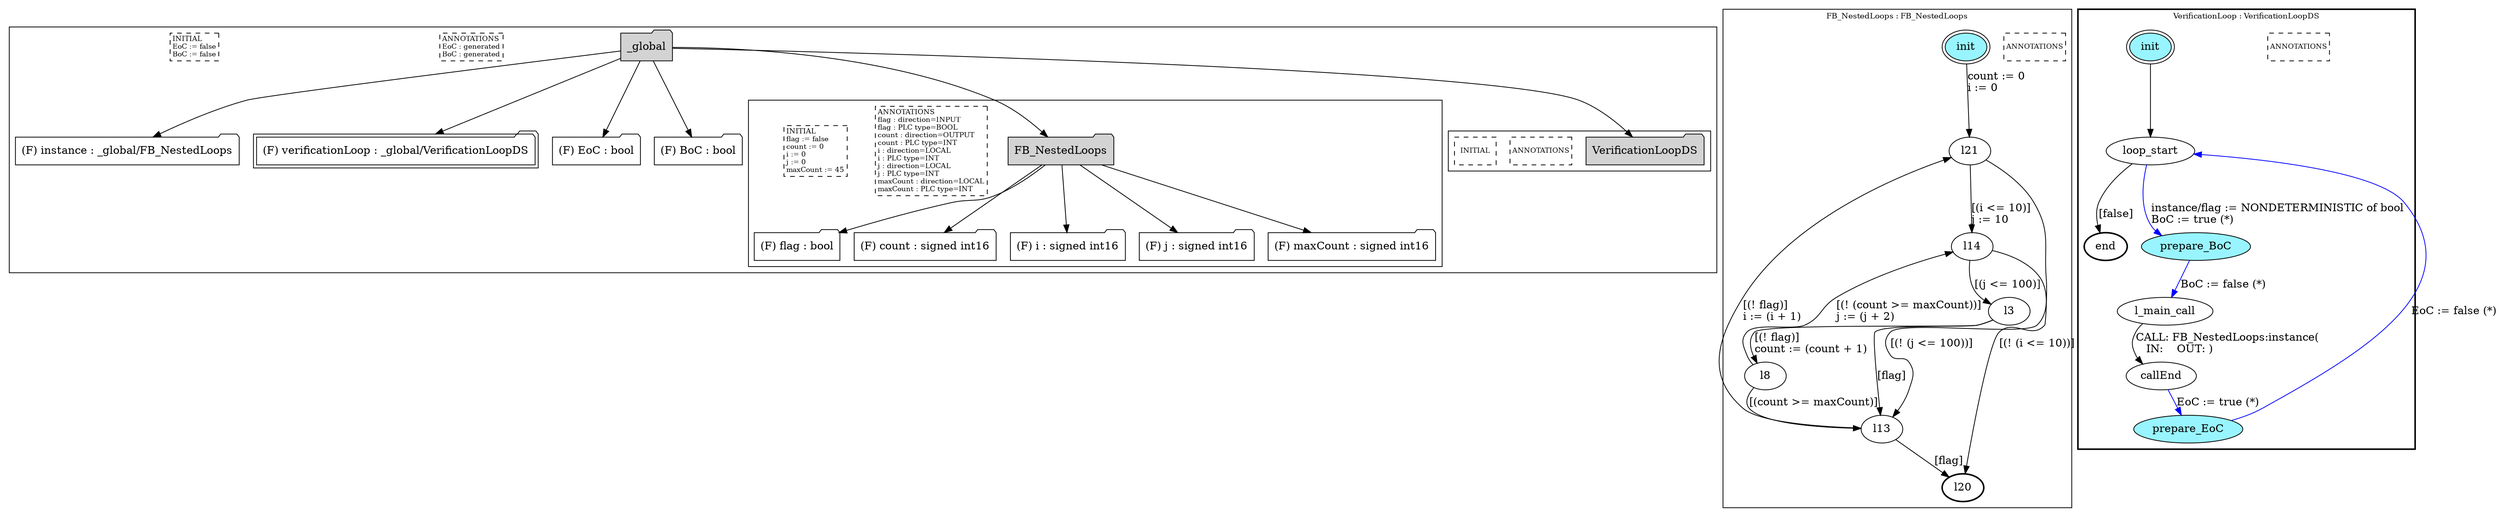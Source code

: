 digraph G {
	subgraph cluster__global2004013670 {
		node [shape="folder", style="filled"];
		//label="_global";
		_global2004013670 [label="_global"];
		_global2004013670 -> instance1695161087;
		instance1695161087 [label = "(F) instance : _global/FB_NestedLoops", fillcolor="white" ];
		_global2004013670 -> verificationLoop51362851;
		verificationLoop51362851 [label = "(F) verificationLoop : _global/VerificationLoopDS", fillcolor="white" , peripheries=2];
		_global2004013670 -> EoC1663189493;
		EoC1663189493 [label = "(F) EoC : bool", fillcolor="white" ];
		_global2004013670 -> BoC1699873763;
		BoC1699873763 [label = "(F) BoC : bool", fillcolor="white" ];
		_global2004013670 -> FB_NestedLoops10624116;
		subgraph cluster_FB_NestedLoops10624116 {
			node [shape="folder", style="filled"];
			//label="FB_NestedLoops";
			FB_NestedLoops10624116 [label="FB_NestedLoops"];
			FB_NestedLoops10624116 -> flag743936514;
			flag743936514 [label = "(F) flag : bool", fillcolor="white" ];
			FB_NestedLoops10624116 -> count1694355353;
			count1694355353 [label = "(F) count : signed int16", fillcolor="white" ];
			FB_NestedLoops10624116 -> i2143753518;
			i2143753518 [label = "(F) i : signed int16", fillcolor="white" ];
			FB_NestedLoops10624116 -> j1313910358;
			j1313910358 [label = "(F) j : signed int16", fillcolor="white" ];
			FB_NestedLoops10624116 -> maxCount1189771504;
			maxCount1189771504 [label = "(F) maxCount : signed int16", fillcolor="white" ];
			
			annotations_pseudonode_FB_NestedLoops10624116 [
				label="ANNOTATIONS\lflag : direction=INPUT\lflag : PLC type=BOOL\lcount : direction=OUTPUT\lcount : PLC type=INT\li : direction=LOCAL\li : PLC type=INT\lj : direction=LOCAL\lj : PLC type=INT\lmaxCount : direction=LOCAL\lmaxCount : PLC type=INT\l",
				fontsize=9, margin="0.04,0.04", fillcolor="white", shape="rectangle", style="dashed"];
			initamt_pseudonode_FB_NestedLoops10624116 [
				label="INITIAL\lflag := false\lcount := 0\li := 0\lj := 0\lmaxCount := 45\l",
				fontsize=9, margin="0.04,0.04", fillcolor="lightyellow", shape="rectangle", style="dashed"];
		}
		_global2004013670 -> VerificationLoopDS1717104778;
		subgraph cluster_VerificationLoopDS1717104778 {
			node [shape="folder", style="filled"];
			//label="VerificationLoopDS";
			VerificationLoopDS1717104778 [label="VerificationLoopDS"];
			
			annotations_pseudonode_VerificationLoopDS1717104778 [
				label="ANNOTATIONS",
				fontsize=9, margin="0.04,0.04", fillcolor="white", shape="rectangle", style="dashed"];
			initamt_pseudonode_VerificationLoopDS1717104778 [
				label="INITIAL",
				fontsize=9, margin="0.04,0.04", fillcolor="lightyellow", shape="rectangle", style="dashed"];
		}
		
		annotations_pseudonode__global2004013670 [
			label="ANNOTATIONS\lEoC : generated\lBoC : generated\l",
			fontsize=9, margin="0.04,0.04", fillcolor="white", shape="rectangle", style="dashed"];
		initamt_pseudonode__global2004013670 [
			label="INITIAL\lEoC := false\lBoC := false\l",
			fontsize=9, margin="0.04,0.04", fillcolor="lightyellow", shape="rectangle", style="dashed"];
	}
	subgraph clusterFB_NestedLoops {
		node [style="filled"];
		color="black";
		fontsize=10;
		ranksep=0.4;
		
		label="FB_NestedLoops : FB_NestedLoops";
		
		annotations_pseudonode_FB_NestedLoops [
			label="ANNOTATIONS",
			fontsize=9, margin="0.04,0.04", fillcolor="white", shape="rectangle", style="dashed"];
		
		init_FB_NestedLoops [label="init", color="black", fillcolor="cadetblue1", peripheries=2, shape="ellipse"];
		l3_FB_NestedLoops [label="l3", color="black", fillcolor="white", shape="ellipse"];
		l8_FB_NestedLoops [label="l8", color="black", fillcolor="white", shape="ellipse"];
		l13_FB_NestedLoops [label="l13", color="black", fillcolor="white", shape="ellipse"];
		l14_FB_NestedLoops [label="l14", color="black", fillcolor="white", shape="ellipse"];
		l20_FB_NestedLoops [label="l20", color="black", fillcolor="white", style=bold, shape="ellipse"];
		l21_FB_NestedLoops [label="l21", color="black", fillcolor="white", shape="ellipse"];
		init_FB_NestedLoops -> l21_FB_NestedLoops [color="black", label="count := 0\li := 0\l"];
		l3_FB_NestedLoops -> l13_FB_NestedLoops [color="black", label="[flag]"];
		l3_FB_NestedLoops -> l8_FB_NestedLoops [color="black", label="[(! flag)]\lcount := (count + 1)\l"];
		l8_FB_NestedLoops -> l13_FB_NestedLoops [color="black", label="[(count >= maxCount)]"];
		l8_FB_NestedLoops -> l14_FB_NestedLoops [color="black", label="[(! (count >= maxCount))]\lj := (j + 2)\l"];
		l14_FB_NestedLoops -> l3_FB_NestedLoops [color="black", label="[(j <= 100)]"];
		l14_FB_NestedLoops -> l13_FB_NestedLoops [color="black", label="[(! (j <= 100))]"];
		l13_FB_NestedLoops -> l20_FB_NestedLoops [color="black", label="[flag]"];
		l13_FB_NestedLoops -> l21_FB_NestedLoops [color="black", label="[(! flag)]\li := (i + 1)\l"];
		l21_FB_NestedLoops -> l14_FB_NestedLoops [color="black", label="[(i <= 10)]\lj := 10\l"];
		l21_FB_NestedLoops -> l20_FB_NestedLoops [color="black", label="[(! (i <= 10))]"];
	}
	subgraph clusterVerificationLoop {
		node [style="filled"];
		style=bold;
		color="black";
		fontsize=10;
		ranksep=0.4;
		
		label="VerificationLoop : VerificationLoopDS";
		
		annotations_pseudonode_VerificationLoop [
			label="ANNOTATIONS",
			fontsize=9, margin="0.04,0.04", fillcolor="white", shape="rectangle", style="dashed"];
		
		init_VerificationLoop [label="init", color="black", fillcolor="cadetblue1", peripheries=2, shape="ellipse"];
		end_VerificationLoop [label="end", color="black", fillcolor="cadetblue1", style=bold, shape="ellipse"];
		loop_start_VerificationLoop [label="loop_start", color="black", fillcolor="white", shape="ellipse"];
		prepare_BoC_VerificationLoop [label="prepare_BoC", color="black", fillcolor="cadetblue1", shape="ellipse"];
		l_main_call_VerificationLoop [label="l_main_call", color="black", fillcolor="white", shape="ellipse"];
		callEnd_VerificationLoop [label="callEnd", color="black", fillcolor="white", shape="ellipse"];
		prepare_EoC_VerificationLoop [label="prepare_EoC", color="black", fillcolor="cadetblue1", shape="ellipse"];
		init_VerificationLoop -> loop_start_VerificationLoop [color="black", label=""];
		loop_start_VerificationLoop -> prepare_BoC_VerificationLoop [color="blue", label="instance/flag := NONDETERMINISTIC of bool\lBoC := true (*)\l"];
		prepare_BoC_VerificationLoop -> l_main_call_VerificationLoop [color="blue", label="BoC := false (*)"];
		l_main_call_VerificationLoop -> callEnd_VerificationLoop [color="black", label="CALL: FB_NestedLoops:instance(\l   IN:    OUT: )\l"];
		callEnd_VerificationLoop -> prepare_EoC_VerificationLoop [color="blue", label="EoC := true (*)"];
		prepare_EoC_VerificationLoop -> loop_start_VerificationLoop [color="blue", label="EoC := false (*)"];
		loop_start_VerificationLoop -> end_VerificationLoop [color="black", label="[false]"];
	}
}

